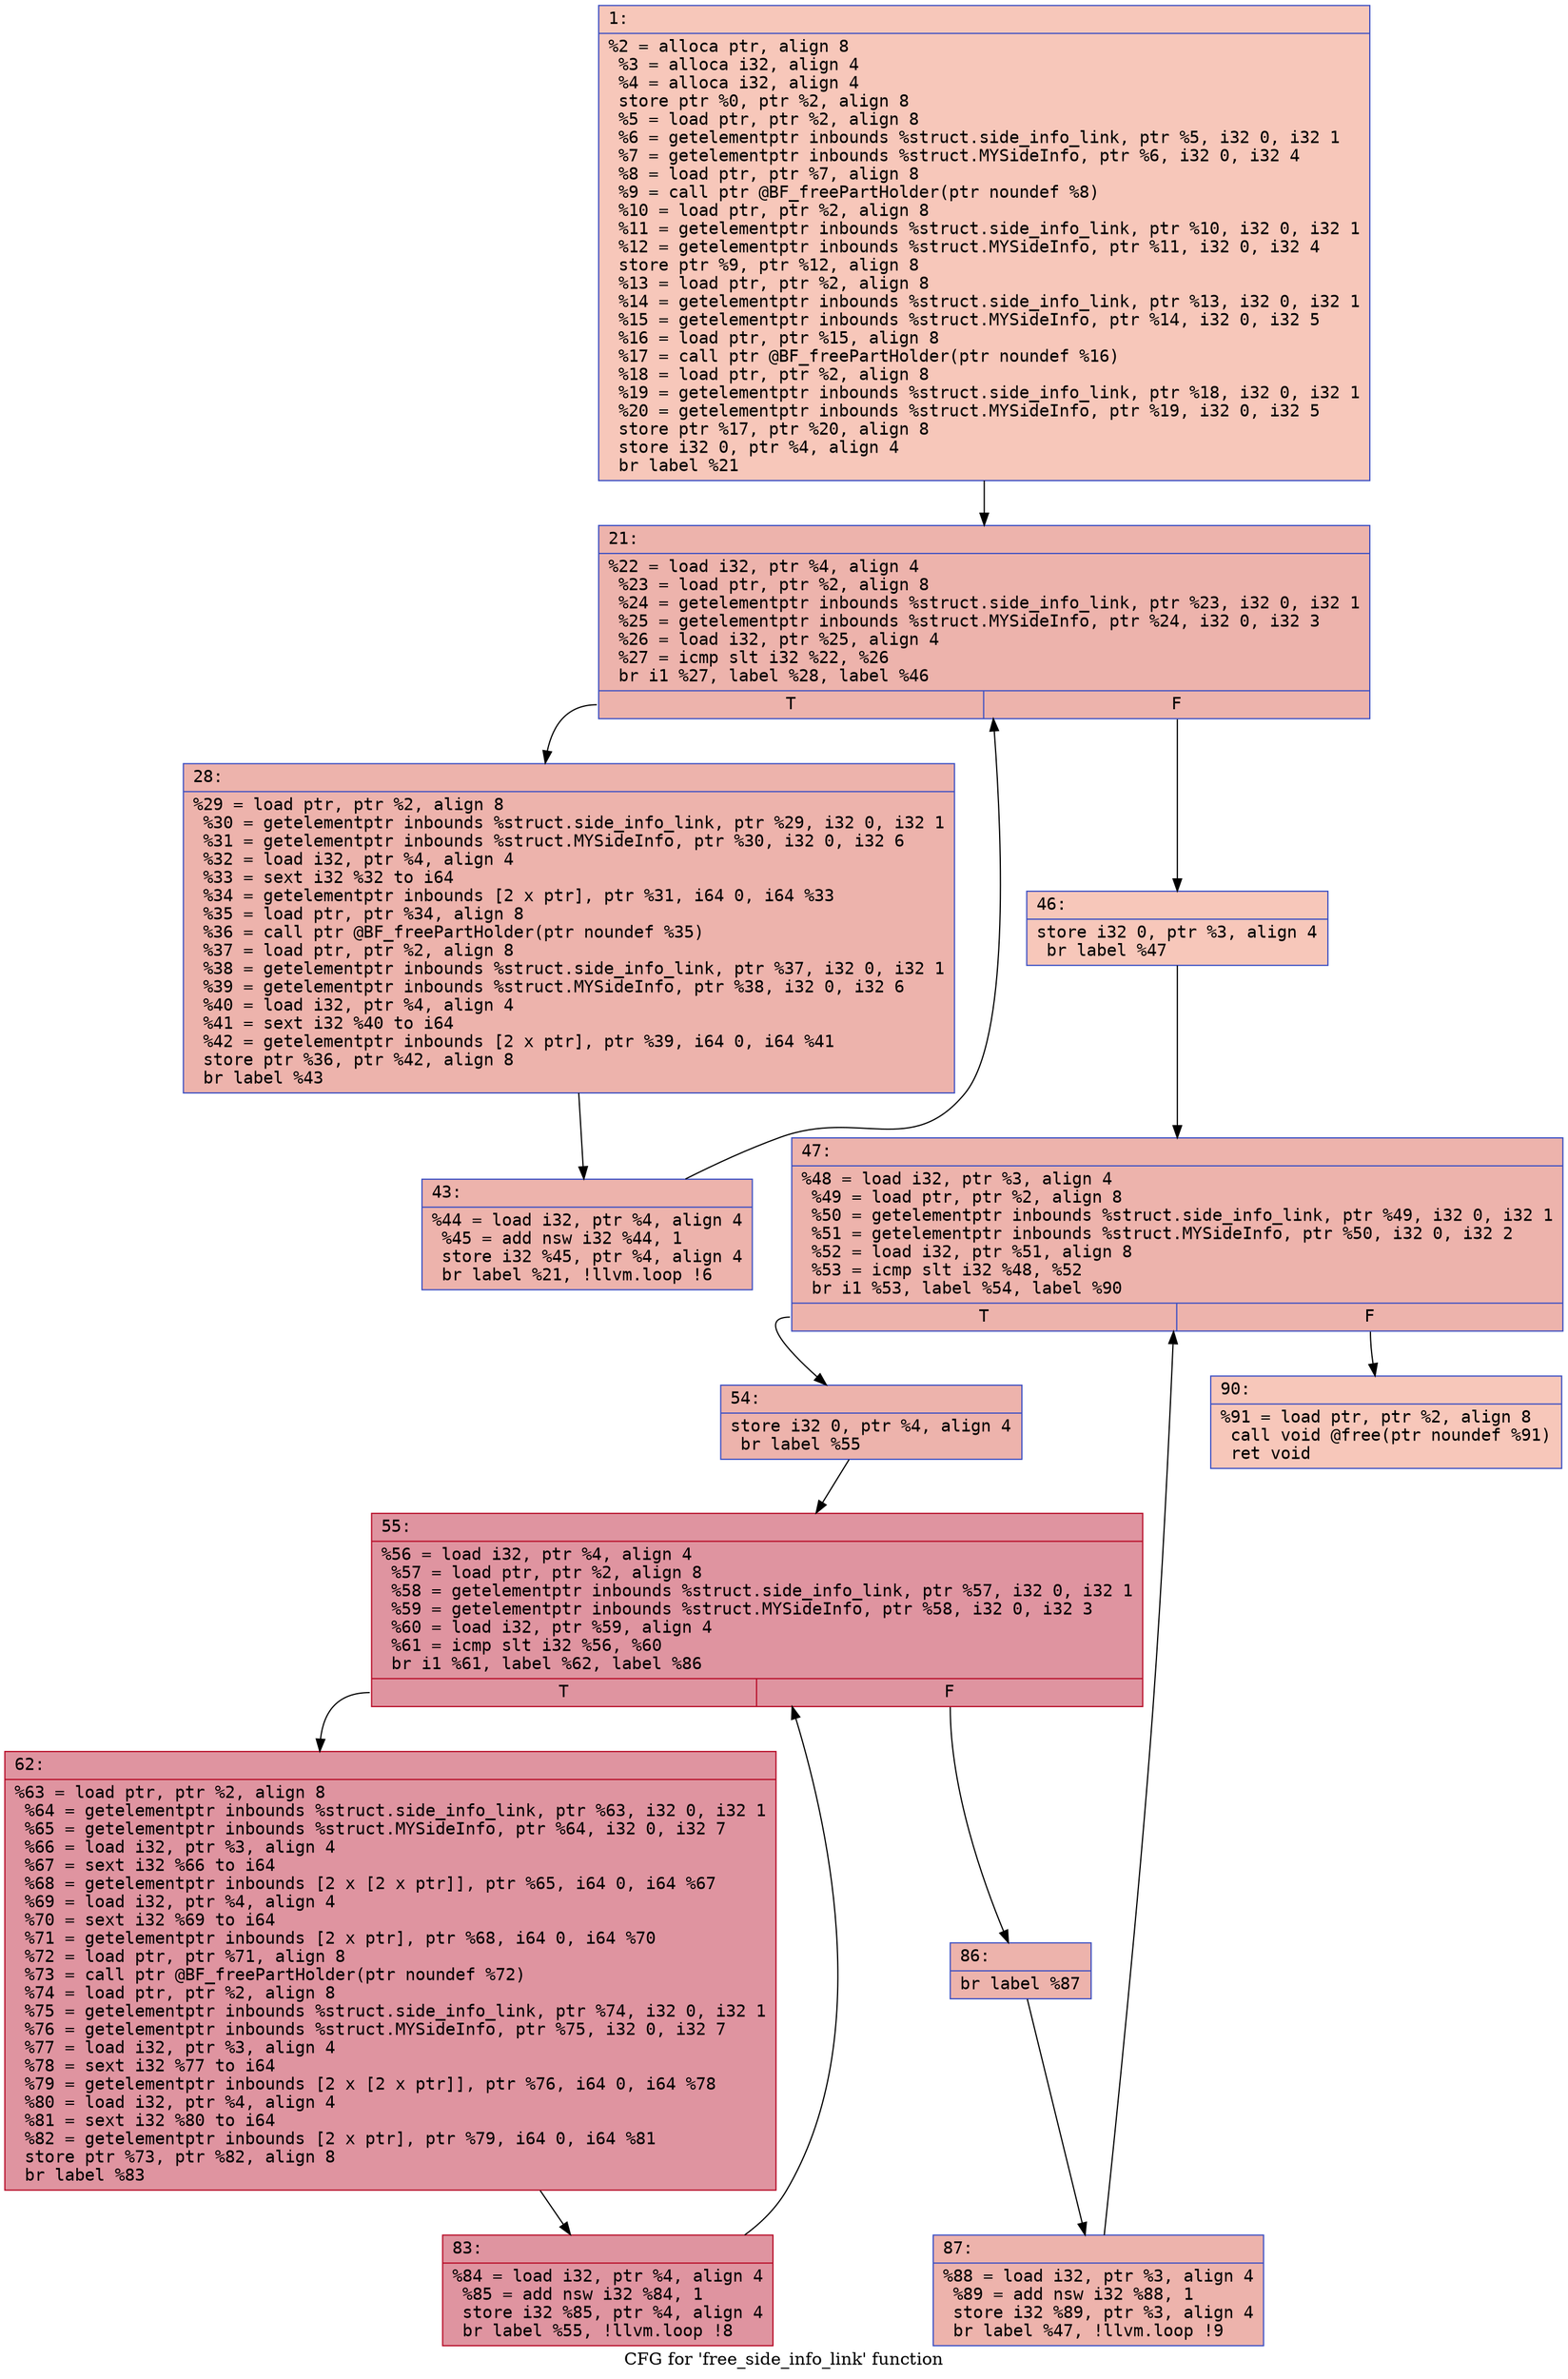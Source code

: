 digraph "CFG for 'free_side_info_link' function" {
	label="CFG for 'free_side_info_link' function";

	Node0x6000039de3a0 [shape=record,color="#3d50c3ff", style=filled, fillcolor="#ec7f6370" fontname="Courier",label="{1:\l|  %2 = alloca ptr, align 8\l  %3 = alloca i32, align 4\l  %4 = alloca i32, align 4\l  store ptr %0, ptr %2, align 8\l  %5 = load ptr, ptr %2, align 8\l  %6 = getelementptr inbounds %struct.side_info_link, ptr %5, i32 0, i32 1\l  %7 = getelementptr inbounds %struct.MYSideInfo, ptr %6, i32 0, i32 4\l  %8 = load ptr, ptr %7, align 8\l  %9 = call ptr @BF_freePartHolder(ptr noundef %8)\l  %10 = load ptr, ptr %2, align 8\l  %11 = getelementptr inbounds %struct.side_info_link, ptr %10, i32 0, i32 1\l  %12 = getelementptr inbounds %struct.MYSideInfo, ptr %11, i32 0, i32 4\l  store ptr %9, ptr %12, align 8\l  %13 = load ptr, ptr %2, align 8\l  %14 = getelementptr inbounds %struct.side_info_link, ptr %13, i32 0, i32 1\l  %15 = getelementptr inbounds %struct.MYSideInfo, ptr %14, i32 0, i32 5\l  %16 = load ptr, ptr %15, align 8\l  %17 = call ptr @BF_freePartHolder(ptr noundef %16)\l  %18 = load ptr, ptr %2, align 8\l  %19 = getelementptr inbounds %struct.side_info_link, ptr %18, i32 0, i32 1\l  %20 = getelementptr inbounds %struct.MYSideInfo, ptr %19, i32 0, i32 5\l  store ptr %17, ptr %20, align 8\l  store i32 0, ptr %4, align 4\l  br label %21\l}"];
	Node0x6000039de3a0 -> Node0x6000039de3f0[tooltip="1 -> 21\nProbability 100.00%" ];
	Node0x6000039de3f0 [shape=record,color="#3d50c3ff", style=filled, fillcolor="#d6524470" fontname="Courier",label="{21:\l|  %22 = load i32, ptr %4, align 4\l  %23 = load ptr, ptr %2, align 8\l  %24 = getelementptr inbounds %struct.side_info_link, ptr %23, i32 0, i32 1\l  %25 = getelementptr inbounds %struct.MYSideInfo, ptr %24, i32 0, i32 3\l  %26 = load i32, ptr %25, align 4\l  %27 = icmp slt i32 %22, %26\l  br i1 %27, label %28, label %46\l|{<s0>T|<s1>F}}"];
	Node0x6000039de3f0:s0 -> Node0x6000039de440[tooltip="21 -> 28\nProbability 96.88%" ];
	Node0x6000039de3f0:s1 -> Node0x6000039de4e0[tooltip="21 -> 46\nProbability 3.12%" ];
	Node0x6000039de440 [shape=record,color="#3d50c3ff", style=filled, fillcolor="#d6524470" fontname="Courier",label="{28:\l|  %29 = load ptr, ptr %2, align 8\l  %30 = getelementptr inbounds %struct.side_info_link, ptr %29, i32 0, i32 1\l  %31 = getelementptr inbounds %struct.MYSideInfo, ptr %30, i32 0, i32 6\l  %32 = load i32, ptr %4, align 4\l  %33 = sext i32 %32 to i64\l  %34 = getelementptr inbounds [2 x ptr], ptr %31, i64 0, i64 %33\l  %35 = load ptr, ptr %34, align 8\l  %36 = call ptr @BF_freePartHolder(ptr noundef %35)\l  %37 = load ptr, ptr %2, align 8\l  %38 = getelementptr inbounds %struct.side_info_link, ptr %37, i32 0, i32 1\l  %39 = getelementptr inbounds %struct.MYSideInfo, ptr %38, i32 0, i32 6\l  %40 = load i32, ptr %4, align 4\l  %41 = sext i32 %40 to i64\l  %42 = getelementptr inbounds [2 x ptr], ptr %39, i64 0, i64 %41\l  store ptr %36, ptr %42, align 8\l  br label %43\l}"];
	Node0x6000039de440 -> Node0x6000039de490[tooltip="28 -> 43\nProbability 100.00%" ];
	Node0x6000039de490 [shape=record,color="#3d50c3ff", style=filled, fillcolor="#d6524470" fontname="Courier",label="{43:\l|  %44 = load i32, ptr %4, align 4\l  %45 = add nsw i32 %44, 1\l  store i32 %45, ptr %4, align 4\l  br label %21, !llvm.loop !6\l}"];
	Node0x6000039de490 -> Node0x6000039de3f0[tooltip="43 -> 21\nProbability 100.00%" ];
	Node0x6000039de4e0 [shape=record,color="#3d50c3ff", style=filled, fillcolor="#ec7f6370" fontname="Courier",label="{46:\l|  store i32 0, ptr %3, align 4\l  br label %47\l}"];
	Node0x6000039de4e0 -> Node0x6000039de530[tooltip="46 -> 47\nProbability 100.00%" ];
	Node0x6000039de530 [shape=record,color="#3d50c3ff", style=filled, fillcolor="#d6524470" fontname="Courier",label="{47:\l|  %48 = load i32, ptr %3, align 4\l  %49 = load ptr, ptr %2, align 8\l  %50 = getelementptr inbounds %struct.side_info_link, ptr %49, i32 0, i32 1\l  %51 = getelementptr inbounds %struct.MYSideInfo, ptr %50, i32 0, i32 2\l  %52 = load i32, ptr %51, align 8\l  %53 = icmp slt i32 %48, %52\l  br i1 %53, label %54, label %90\l|{<s0>T|<s1>F}}"];
	Node0x6000039de530:s0 -> Node0x6000039de580[tooltip="47 -> 54\nProbability 96.88%" ];
	Node0x6000039de530:s1 -> Node0x6000039de760[tooltip="47 -> 90\nProbability 3.12%" ];
	Node0x6000039de580 [shape=record,color="#3d50c3ff", style=filled, fillcolor="#d6524470" fontname="Courier",label="{54:\l|  store i32 0, ptr %4, align 4\l  br label %55\l}"];
	Node0x6000039de580 -> Node0x6000039de5d0[tooltip="54 -> 55\nProbability 100.00%" ];
	Node0x6000039de5d0 [shape=record,color="#b70d28ff", style=filled, fillcolor="#b70d2870" fontname="Courier",label="{55:\l|  %56 = load i32, ptr %4, align 4\l  %57 = load ptr, ptr %2, align 8\l  %58 = getelementptr inbounds %struct.side_info_link, ptr %57, i32 0, i32 1\l  %59 = getelementptr inbounds %struct.MYSideInfo, ptr %58, i32 0, i32 3\l  %60 = load i32, ptr %59, align 4\l  %61 = icmp slt i32 %56, %60\l  br i1 %61, label %62, label %86\l|{<s0>T|<s1>F}}"];
	Node0x6000039de5d0:s0 -> Node0x6000039de620[tooltip="55 -> 62\nProbability 96.88%" ];
	Node0x6000039de5d0:s1 -> Node0x6000039de6c0[tooltip="55 -> 86\nProbability 3.12%" ];
	Node0x6000039de620 [shape=record,color="#b70d28ff", style=filled, fillcolor="#b70d2870" fontname="Courier",label="{62:\l|  %63 = load ptr, ptr %2, align 8\l  %64 = getelementptr inbounds %struct.side_info_link, ptr %63, i32 0, i32 1\l  %65 = getelementptr inbounds %struct.MYSideInfo, ptr %64, i32 0, i32 7\l  %66 = load i32, ptr %3, align 4\l  %67 = sext i32 %66 to i64\l  %68 = getelementptr inbounds [2 x [2 x ptr]], ptr %65, i64 0, i64 %67\l  %69 = load i32, ptr %4, align 4\l  %70 = sext i32 %69 to i64\l  %71 = getelementptr inbounds [2 x ptr], ptr %68, i64 0, i64 %70\l  %72 = load ptr, ptr %71, align 8\l  %73 = call ptr @BF_freePartHolder(ptr noundef %72)\l  %74 = load ptr, ptr %2, align 8\l  %75 = getelementptr inbounds %struct.side_info_link, ptr %74, i32 0, i32 1\l  %76 = getelementptr inbounds %struct.MYSideInfo, ptr %75, i32 0, i32 7\l  %77 = load i32, ptr %3, align 4\l  %78 = sext i32 %77 to i64\l  %79 = getelementptr inbounds [2 x [2 x ptr]], ptr %76, i64 0, i64 %78\l  %80 = load i32, ptr %4, align 4\l  %81 = sext i32 %80 to i64\l  %82 = getelementptr inbounds [2 x ptr], ptr %79, i64 0, i64 %81\l  store ptr %73, ptr %82, align 8\l  br label %83\l}"];
	Node0x6000039de620 -> Node0x6000039de670[tooltip="62 -> 83\nProbability 100.00%" ];
	Node0x6000039de670 [shape=record,color="#b70d28ff", style=filled, fillcolor="#b70d2870" fontname="Courier",label="{83:\l|  %84 = load i32, ptr %4, align 4\l  %85 = add nsw i32 %84, 1\l  store i32 %85, ptr %4, align 4\l  br label %55, !llvm.loop !8\l}"];
	Node0x6000039de670 -> Node0x6000039de5d0[tooltip="83 -> 55\nProbability 100.00%" ];
	Node0x6000039de6c0 [shape=record,color="#3d50c3ff", style=filled, fillcolor="#d6524470" fontname="Courier",label="{86:\l|  br label %87\l}"];
	Node0x6000039de6c0 -> Node0x6000039de710[tooltip="86 -> 87\nProbability 100.00%" ];
	Node0x6000039de710 [shape=record,color="#3d50c3ff", style=filled, fillcolor="#d6524470" fontname="Courier",label="{87:\l|  %88 = load i32, ptr %3, align 4\l  %89 = add nsw i32 %88, 1\l  store i32 %89, ptr %3, align 4\l  br label %47, !llvm.loop !9\l}"];
	Node0x6000039de710 -> Node0x6000039de530[tooltip="87 -> 47\nProbability 100.00%" ];
	Node0x6000039de760 [shape=record,color="#3d50c3ff", style=filled, fillcolor="#ec7f6370" fontname="Courier",label="{90:\l|  %91 = load ptr, ptr %2, align 8\l  call void @free(ptr noundef %91)\l  ret void\l}"];
}
